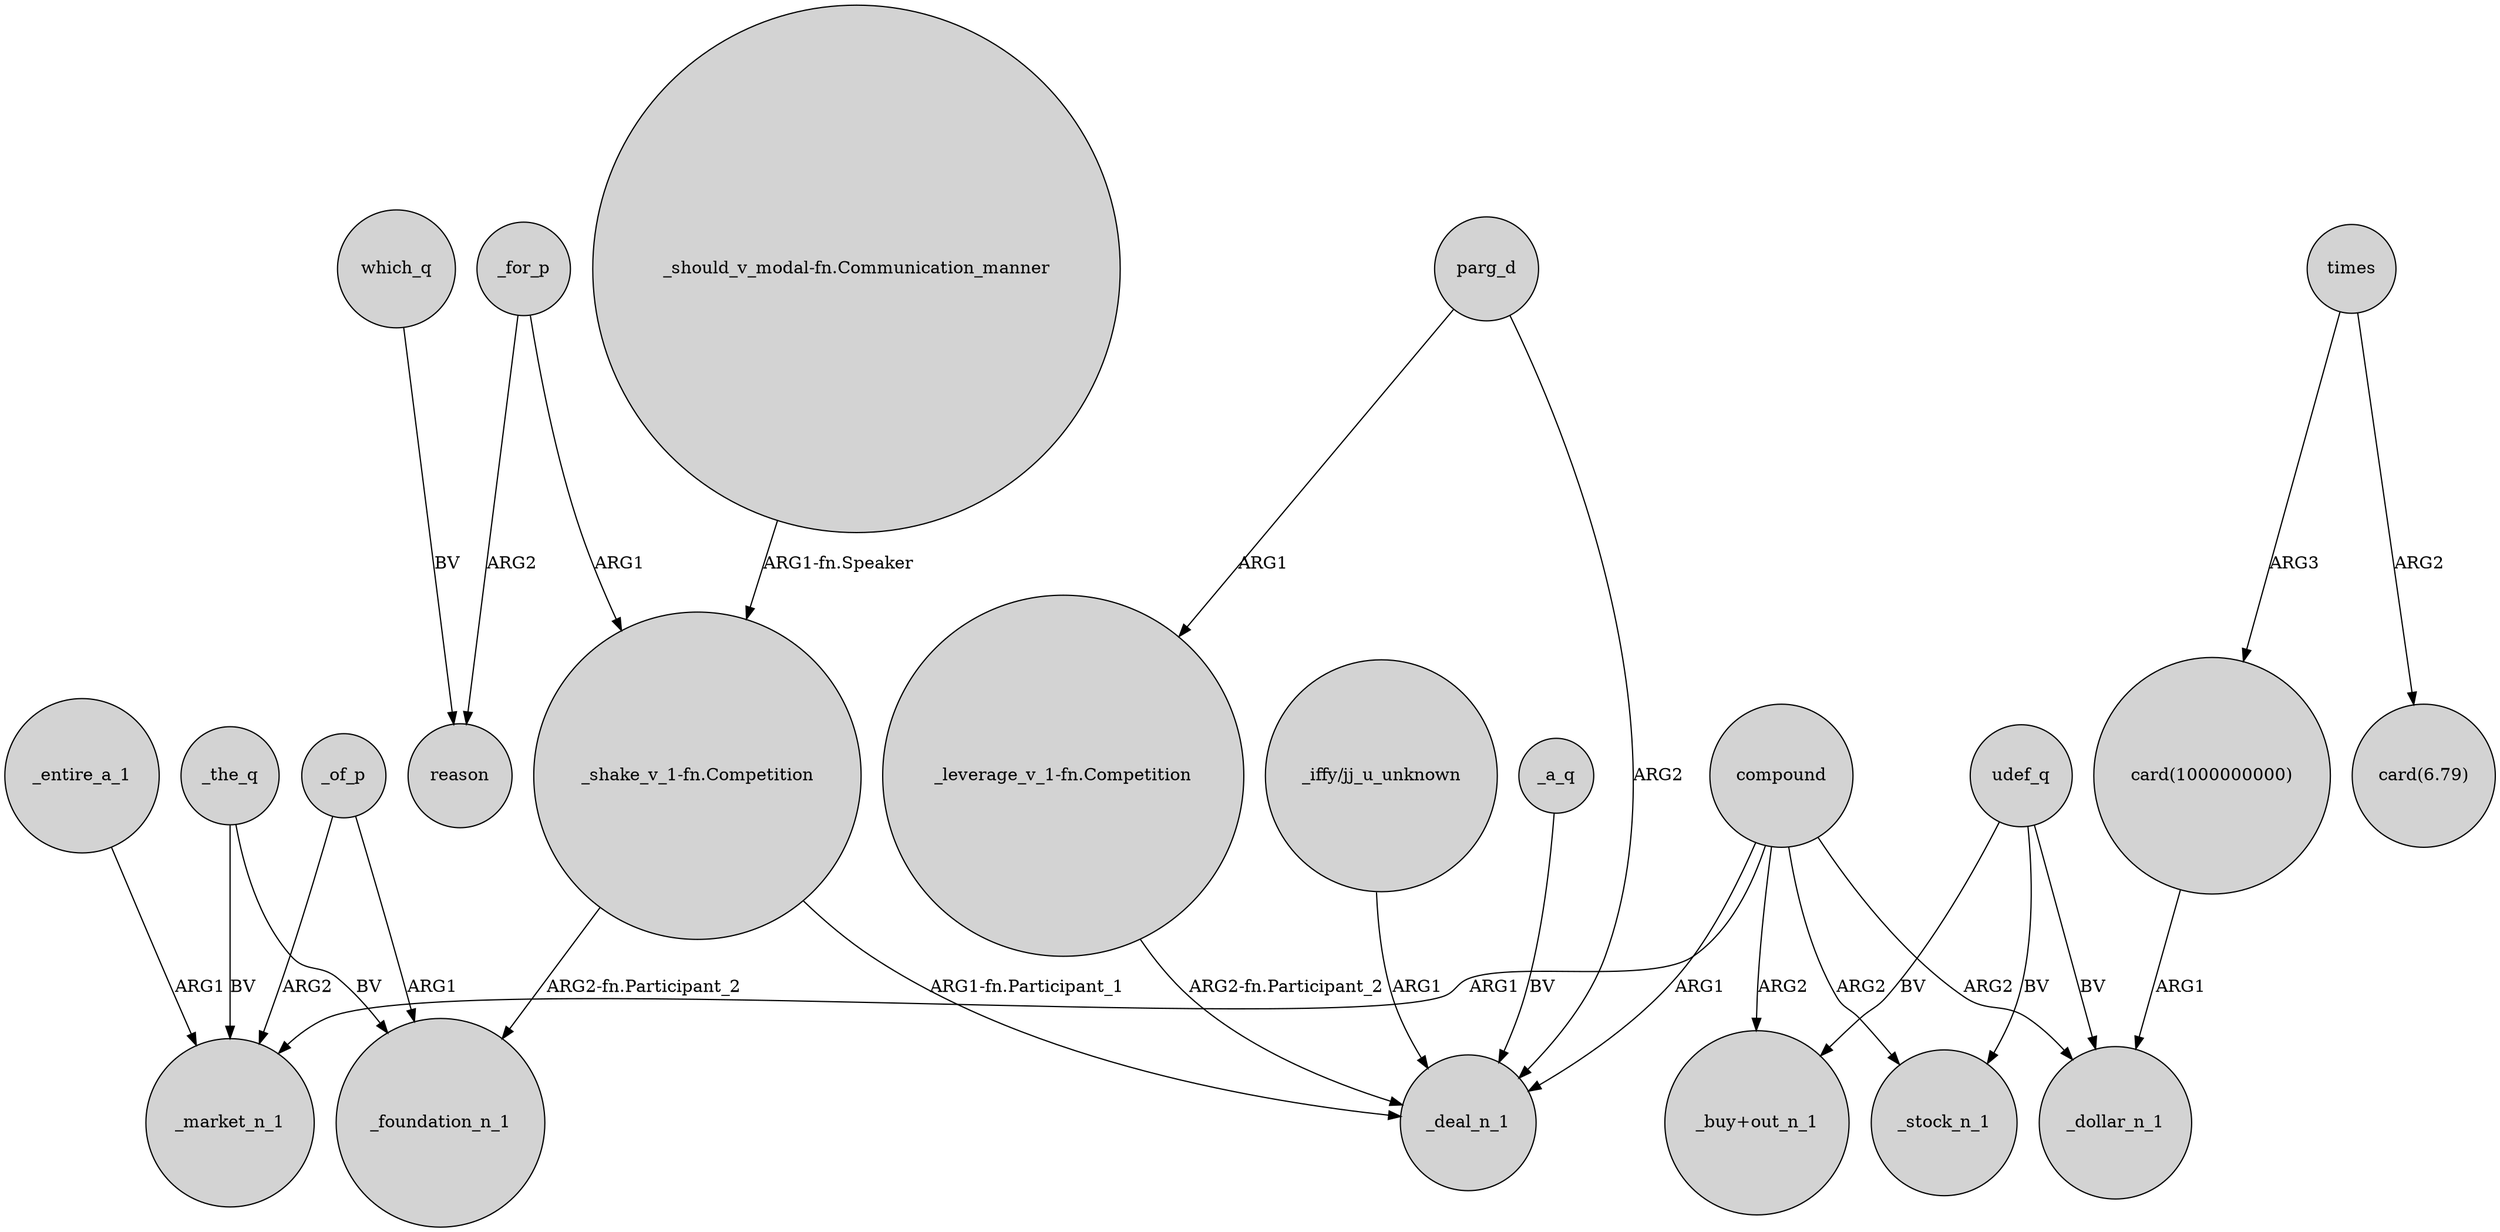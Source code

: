 digraph {
	node [shape=circle style=filled]
	"card(1000000000)" -> _dollar_n_1 [label=ARG1]
	_a_q -> _deal_n_1 [label=BV]
	times -> "card(6.79)" [label=ARG2]
	which_q -> reason [label=BV]
	"_shake_v_1-fn.Competition" -> _deal_n_1 [label="ARG1-fn.Participant_1"]
	parg_d -> _deal_n_1 [label=ARG2]
	parg_d -> "_leverage_v_1-fn.Competition" [label=ARG1]
	compound -> _dollar_n_1 [label=ARG2]
	_for_p -> reason [label=ARG2]
	"_shake_v_1-fn.Competition" -> _foundation_n_1 [label="ARG2-fn.Participant_2"]
	times -> "card(1000000000)" [label=ARG3]
	_of_p -> _foundation_n_1 [label=ARG1]
	udef_q -> "_buy+out_n_1" [label=BV]
	_the_q -> _market_n_1 [label=BV]
	udef_q -> _stock_n_1 [label=BV]
	_for_p -> "_shake_v_1-fn.Competition" [label=ARG1]
	_the_q -> _foundation_n_1 [label=BV]
	compound -> _stock_n_1 [label=ARG2]
	udef_q -> _dollar_n_1 [label=BV]
	compound -> _deal_n_1 [label=ARG1]
	compound -> "_buy+out_n_1" [label=ARG2]
	_entire_a_1 -> _market_n_1 [label=ARG1]
	_of_p -> _market_n_1 [label=ARG2]
	compound -> _market_n_1 [label=ARG1]
	"_should_v_modal-fn.Communication_manner" -> "_shake_v_1-fn.Competition" [label="ARG1-fn.Speaker"]
	"_iffy/jj_u_unknown" -> _deal_n_1 [label=ARG1]
	"_leverage_v_1-fn.Competition" -> _deal_n_1 [label="ARG2-fn.Participant_2"]
}
